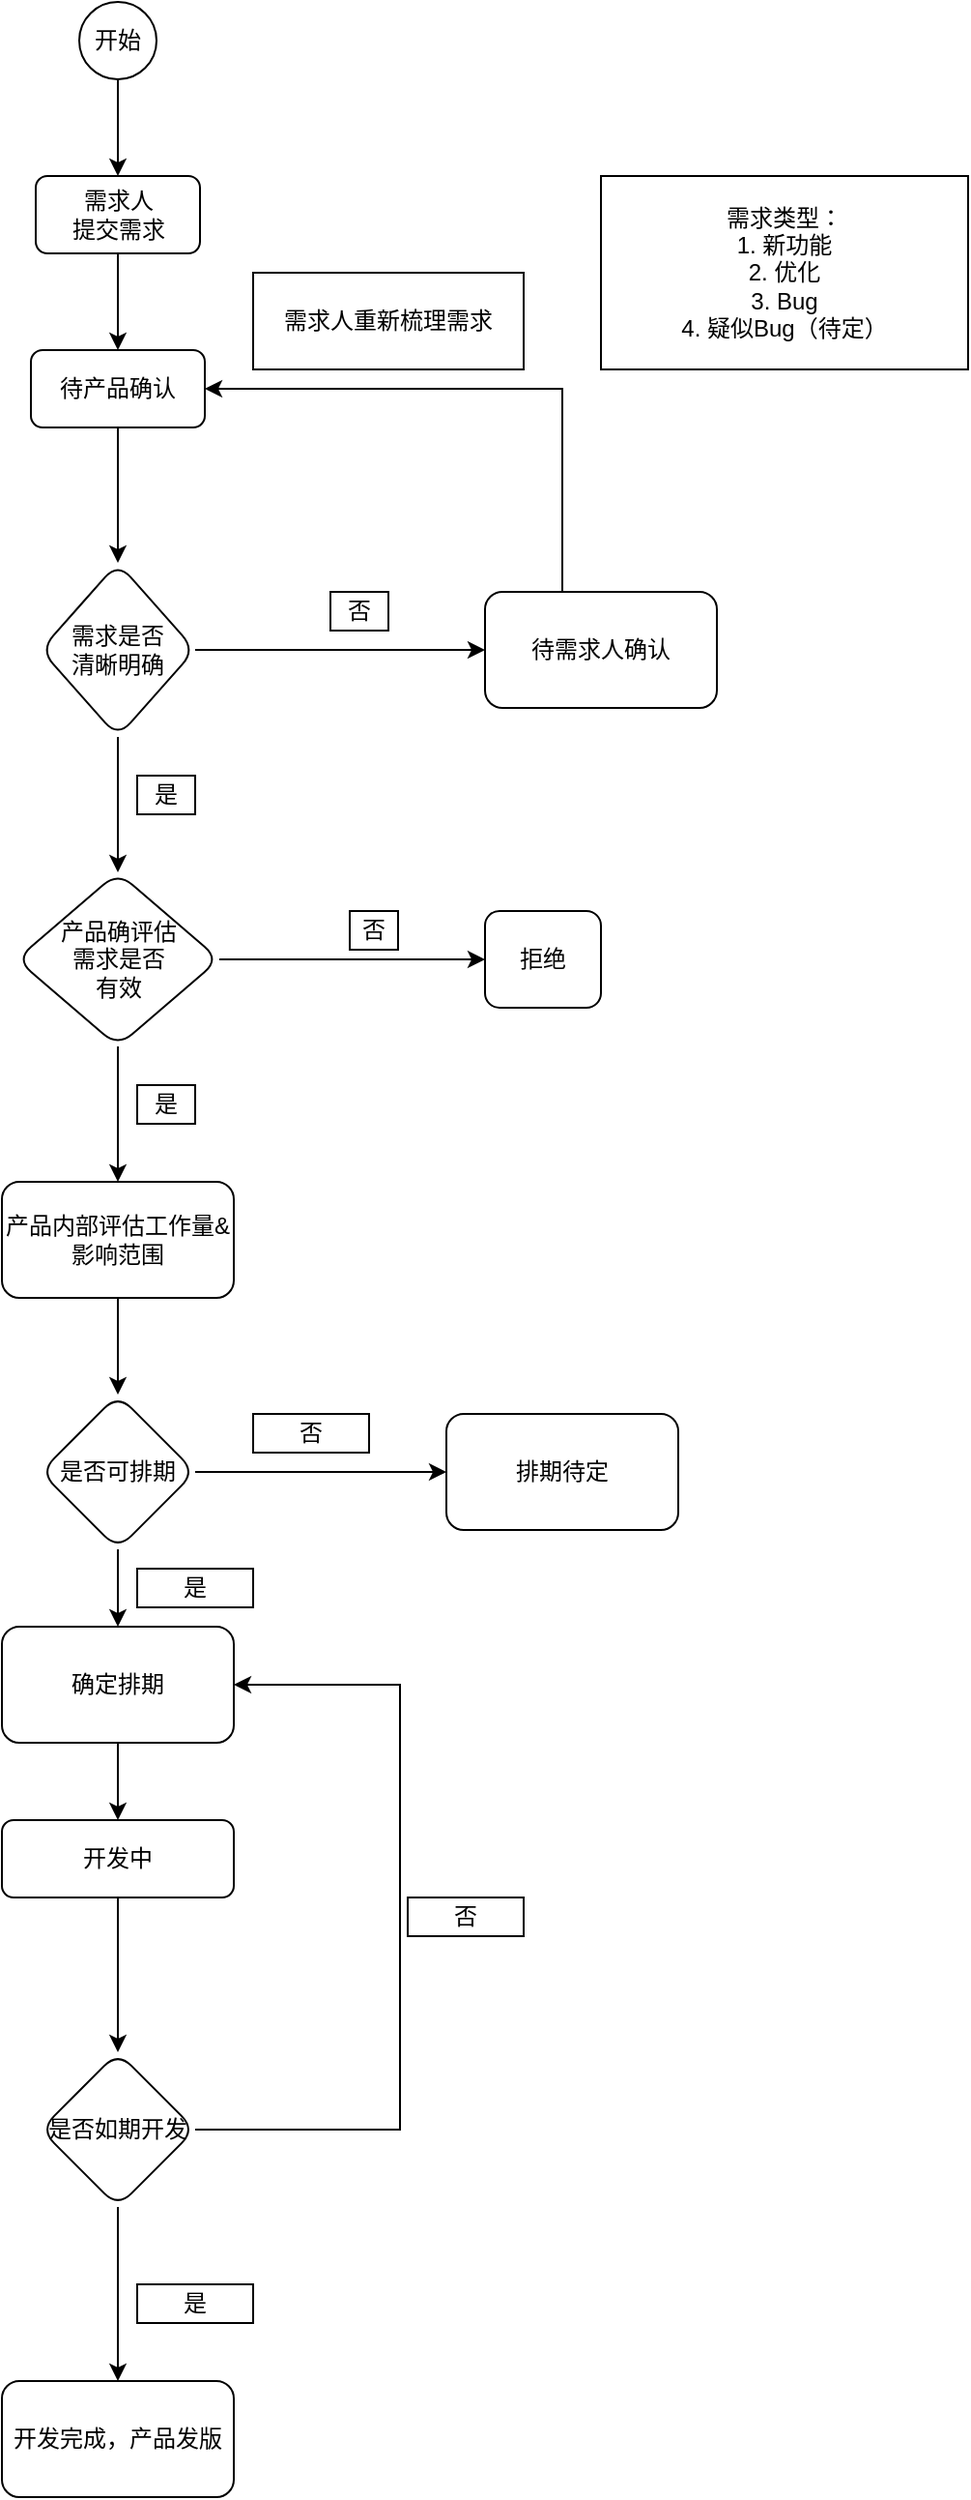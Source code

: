 <mxfile version="22.1.0" type="github">
  <diagram name="Page-1" id="NQk4FHPxa6d9a9Xzu11Q">
    <mxGraphModel dx="1365" dy="1711" grid="1" gridSize="10" guides="1" tooltips="1" connect="1" arrows="1" fold="1" page="1" pageScale="1" pageWidth="850" pageHeight="1100" math="0" shadow="0">
      <root>
        <mxCell id="0" />
        <mxCell id="1" parent="0" />
        <mxCell id="V_vyaaq5Ykr70dIOh13H-57" style="edgeStyle=orthogonalEdgeStyle;rounded=0;orthogonalLoop=1;jettySize=auto;html=1;entryX=0.5;entryY=0;entryDx=0;entryDy=0;" edge="1" parent="1" source="V_vyaaq5Ykr70dIOh13H-1" target="V_vyaaq5Ykr70dIOh13H-6">
          <mxGeometry relative="1" as="geometry" />
        </mxCell>
        <mxCell id="V_vyaaq5Ykr70dIOh13H-1" value="开始" style="ellipse;whiteSpace=wrap;html=1;aspect=fixed;" vertex="1" parent="1">
          <mxGeometry x="320" y="-100" width="40" height="40" as="geometry" />
        </mxCell>
        <mxCell id="V_vyaaq5Ykr70dIOh13H-40" value="" style="edgeStyle=orthogonalEdgeStyle;rounded=0;orthogonalLoop=1;jettySize=auto;html=1;" edge="1" parent="1" source="V_vyaaq5Ykr70dIOh13H-2" target="V_vyaaq5Ykr70dIOh13H-39">
          <mxGeometry relative="1" as="geometry" />
        </mxCell>
        <mxCell id="V_vyaaq5Ykr70dIOh13H-2" value="待产品确认" style="rounded=1;whiteSpace=wrap;html=1;" vertex="1" parent="1">
          <mxGeometry x="295" y="80" width="90" height="40" as="geometry" />
        </mxCell>
        <mxCell id="V_vyaaq5Ykr70dIOh13H-8" value="" style="edgeStyle=orthogonalEdgeStyle;rounded=0;orthogonalLoop=1;jettySize=auto;html=1;" edge="1" parent="1" source="V_vyaaq5Ykr70dIOh13H-4" target="V_vyaaq5Ykr70dIOh13H-7">
          <mxGeometry relative="1" as="geometry" />
        </mxCell>
        <mxCell id="V_vyaaq5Ykr70dIOh13H-11" value="" style="edgeStyle=orthogonalEdgeStyle;rounded=0;orthogonalLoop=1;jettySize=auto;html=1;" edge="1" parent="1" source="V_vyaaq5Ykr70dIOh13H-4" target="V_vyaaq5Ykr70dIOh13H-10">
          <mxGeometry relative="1" as="geometry" />
        </mxCell>
        <mxCell id="V_vyaaq5Ykr70dIOh13H-4" value="产品确评估&lt;br&gt;需求是否&lt;br&gt;有效" style="rhombus;whiteSpace=wrap;html=1;rounded=1;" vertex="1" parent="1">
          <mxGeometry x="287.5" y="350" width="105" height="90" as="geometry" />
        </mxCell>
        <mxCell id="V_vyaaq5Ykr70dIOh13H-58" style="edgeStyle=orthogonalEdgeStyle;rounded=0;orthogonalLoop=1;jettySize=auto;html=1;entryX=0.5;entryY=0;entryDx=0;entryDy=0;" edge="1" parent="1" source="V_vyaaq5Ykr70dIOh13H-6" target="V_vyaaq5Ykr70dIOh13H-2">
          <mxGeometry relative="1" as="geometry" />
        </mxCell>
        <mxCell id="V_vyaaq5Ykr70dIOh13H-6" value="需求人&lt;br&gt;提交需求" style="rounded=1;whiteSpace=wrap;html=1;" vertex="1" parent="1">
          <mxGeometry x="297.5" y="-10" width="85" height="40" as="geometry" />
        </mxCell>
        <mxCell id="V_vyaaq5Ykr70dIOh13H-15" value="" style="edgeStyle=orthogonalEdgeStyle;rounded=0;orthogonalLoop=1;jettySize=auto;html=1;" edge="1" parent="1" source="V_vyaaq5Ykr70dIOh13H-7" target="V_vyaaq5Ykr70dIOh13H-14">
          <mxGeometry relative="1" as="geometry" />
        </mxCell>
        <mxCell id="V_vyaaq5Ykr70dIOh13H-7" value="产品内部评估工作量&amp;amp;影响范围" style="rounded=1;whiteSpace=wrap;html=1;" vertex="1" parent="1">
          <mxGeometry x="280" y="510" width="120" height="60" as="geometry" />
        </mxCell>
        <mxCell id="V_vyaaq5Ykr70dIOh13H-9" value="是" style="rounded=0;whiteSpace=wrap;html=1;" vertex="1" parent="1">
          <mxGeometry x="350" y="460" width="30" height="20" as="geometry" />
        </mxCell>
        <mxCell id="V_vyaaq5Ykr70dIOh13H-10" value="拒绝" style="whiteSpace=wrap;html=1;rounded=1;" vertex="1" parent="1">
          <mxGeometry x="530" y="370" width="60" height="50" as="geometry" />
        </mxCell>
        <mxCell id="V_vyaaq5Ykr70dIOh13H-12" value="否" style="rounded=0;whiteSpace=wrap;html=1;" vertex="1" parent="1">
          <mxGeometry x="460" y="370" width="25" height="20" as="geometry" />
        </mxCell>
        <mxCell id="V_vyaaq5Ykr70dIOh13H-17" value="" style="edgeStyle=orthogonalEdgeStyle;rounded=0;orthogonalLoop=1;jettySize=auto;html=1;" edge="1" parent="1" source="V_vyaaq5Ykr70dIOh13H-14" target="V_vyaaq5Ykr70dIOh13H-16">
          <mxGeometry relative="1" as="geometry" />
        </mxCell>
        <mxCell id="V_vyaaq5Ykr70dIOh13H-20" value="" style="edgeStyle=orthogonalEdgeStyle;rounded=0;orthogonalLoop=1;jettySize=auto;html=1;" edge="1" parent="1" source="V_vyaaq5Ykr70dIOh13H-14" target="V_vyaaq5Ykr70dIOh13H-19">
          <mxGeometry relative="1" as="geometry" />
        </mxCell>
        <mxCell id="V_vyaaq5Ykr70dIOh13H-14" value="是否可排期" style="rhombus;whiteSpace=wrap;html=1;rounded=1;" vertex="1" parent="1">
          <mxGeometry x="300" y="620" width="80" height="80" as="geometry" />
        </mxCell>
        <mxCell id="V_vyaaq5Ykr70dIOh13H-16" value="排期待定" style="whiteSpace=wrap;html=1;rounded=1;" vertex="1" parent="1">
          <mxGeometry x="510" y="630" width="120" height="60" as="geometry" />
        </mxCell>
        <mxCell id="V_vyaaq5Ykr70dIOh13H-18" value="否" style="rounded=0;whiteSpace=wrap;html=1;" vertex="1" parent="1">
          <mxGeometry x="410" y="630" width="60" height="20" as="geometry" />
        </mxCell>
        <mxCell id="V_vyaaq5Ykr70dIOh13H-49" value="" style="edgeStyle=orthogonalEdgeStyle;rounded=0;orthogonalLoop=1;jettySize=auto;html=1;" edge="1" parent="1" source="V_vyaaq5Ykr70dIOh13H-19" target="V_vyaaq5Ykr70dIOh13H-48">
          <mxGeometry relative="1" as="geometry" />
        </mxCell>
        <mxCell id="V_vyaaq5Ykr70dIOh13H-19" value="确定排期" style="rounded=1;whiteSpace=wrap;html=1;" vertex="1" parent="1">
          <mxGeometry x="280" y="740" width="120" height="60" as="geometry" />
        </mxCell>
        <mxCell id="V_vyaaq5Ykr70dIOh13H-23" value="是" style="rounded=0;whiteSpace=wrap;html=1;" vertex="1" parent="1">
          <mxGeometry x="350" y="710" width="60" height="20" as="geometry" />
        </mxCell>
        <mxCell id="V_vyaaq5Ykr70dIOh13H-30" value="" style="edgeStyle=orthogonalEdgeStyle;rounded=0;orthogonalLoop=1;jettySize=auto;html=1;entryX=1;entryY=0.5;entryDx=0;entryDy=0;exitX=1;exitY=0.5;exitDx=0;exitDy=0;" edge="1" parent="1" source="V_vyaaq5Ykr70dIOh13H-27" target="V_vyaaq5Ykr70dIOh13H-19">
          <mxGeometry relative="1" as="geometry">
            <mxPoint x="443.75" y="930" as="sourcePoint" />
            <mxPoint x="481.25" y="770" as="targetPoint" />
            <Array as="points">
              <mxPoint x="486" y="1000" />
              <mxPoint x="486" y="770" />
            </Array>
          </mxGeometry>
        </mxCell>
        <mxCell id="V_vyaaq5Ykr70dIOh13H-32" value="" style="edgeStyle=orthogonalEdgeStyle;rounded=0;orthogonalLoop=1;jettySize=auto;html=1;" edge="1" parent="1" source="V_vyaaq5Ykr70dIOh13H-27" target="V_vyaaq5Ykr70dIOh13H-31">
          <mxGeometry relative="1" as="geometry" />
        </mxCell>
        <mxCell id="V_vyaaq5Ykr70dIOh13H-27" value="是否如期开发" style="rhombus;whiteSpace=wrap;html=1;rounded=1;" vertex="1" parent="1">
          <mxGeometry x="300" y="960" width="80" height="80" as="geometry" />
        </mxCell>
        <mxCell id="V_vyaaq5Ykr70dIOh13H-31" value="开发完成，产品发版" style="rounded=1;whiteSpace=wrap;html=1;" vertex="1" parent="1">
          <mxGeometry x="280" y="1130" width="120" height="60" as="geometry" />
        </mxCell>
        <mxCell id="V_vyaaq5Ykr70dIOh13H-33" value="否" style="rounded=0;whiteSpace=wrap;html=1;" vertex="1" parent="1">
          <mxGeometry x="490" y="880" width="60" height="20" as="geometry" />
        </mxCell>
        <mxCell id="V_vyaaq5Ykr70dIOh13H-34" value="是" style="rounded=0;whiteSpace=wrap;html=1;" vertex="1" parent="1">
          <mxGeometry x="350" y="1080" width="60" height="20" as="geometry" />
        </mxCell>
        <mxCell id="V_vyaaq5Ykr70dIOh13H-41" value="" style="edgeStyle=orthogonalEdgeStyle;rounded=0;orthogonalLoop=1;jettySize=auto;html=1;" edge="1" parent="1" source="V_vyaaq5Ykr70dIOh13H-39" target="V_vyaaq5Ykr70dIOh13H-4">
          <mxGeometry relative="1" as="geometry" />
        </mxCell>
        <mxCell id="V_vyaaq5Ykr70dIOh13H-43" value="" style="edgeStyle=orthogonalEdgeStyle;rounded=0;orthogonalLoop=1;jettySize=auto;html=1;" edge="1" parent="1" source="V_vyaaq5Ykr70dIOh13H-39" target="V_vyaaq5Ykr70dIOh13H-42">
          <mxGeometry relative="1" as="geometry" />
        </mxCell>
        <mxCell id="V_vyaaq5Ykr70dIOh13H-39" value="需求是否&lt;br&gt;清晰明确" style="rhombus;whiteSpace=wrap;html=1;rounded=1;" vertex="1" parent="1">
          <mxGeometry x="300" y="190" width="80" height="90" as="geometry" />
        </mxCell>
        <mxCell id="V_vyaaq5Ykr70dIOh13H-42" value="待需求人确认" style="whiteSpace=wrap;html=1;rounded=1;" vertex="1" parent="1">
          <mxGeometry x="530" y="205" width="120" height="60" as="geometry" />
        </mxCell>
        <mxCell id="V_vyaaq5Ykr70dIOh13H-44" value="否" style="rounded=0;whiteSpace=wrap;html=1;" vertex="1" parent="1">
          <mxGeometry x="450" y="205" width="30" height="20" as="geometry" />
        </mxCell>
        <mxCell id="V_vyaaq5Ykr70dIOh13H-47" value="是" style="rounded=0;whiteSpace=wrap;html=1;" vertex="1" parent="1">
          <mxGeometry x="350" y="300" width="30" height="20" as="geometry" />
        </mxCell>
        <mxCell id="V_vyaaq5Ykr70dIOh13H-51" value="" style="edgeStyle=orthogonalEdgeStyle;rounded=0;orthogonalLoop=1;jettySize=auto;html=1;entryX=0.5;entryY=0;entryDx=0;entryDy=0;" edge="1" parent="1" source="V_vyaaq5Ykr70dIOh13H-48" target="V_vyaaq5Ykr70dIOh13H-27">
          <mxGeometry relative="1" as="geometry">
            <mxPoint x="325" y="900" as="targetPoint" />
            <Array as="points">
              <mxPoint x="340" y="950" />
            </Array>
          </mxGeometry>
        </mxCell>
        <mxCell id="V_vyaaq5Ykr70dIOh13H-48" value="开发中" style="rounded=1;whiteSpace=wrap;html=1;" vertex="1" parent="1">
          <mxGeometry x="280" y="840" width="120" height="40" as="geometry" />
        </mxCell>
        <mxCell id="V_vyaaq5Ykr70dIOh13H-54" value="需求类型：&lt;br&gt;1. 新功能&lt;br&gt;2. 优化&lt;br&gt;3. Bug&lt;br&gt;4. 疑似Bug（待定）" style="rounded=0;whiteSpace=wrap;html=1;labelBackgroundColor=default;" vertex="1" parent="1">
          <mxGeometry x="590" y="-10" width="190" height="100" as="geometry" />
        </mxCell>
        <mxCell id="V_vyaaq5Ykr70dIOh13H-59" value="" style="edgeStyle=orthogonalEdgeStyle;rounded=0;orthogonalLoop=1;jettySize=auto;html=1;" edge="1" parent="1" source="V_vyaaq5Ykr70dIOh13H-42">
          <mxGeometry relative="1" as="geometry">
            <mxPoint x="540" y="220" as="sourcePoint" />
            <mxPoint x="385" y="100" as="targetPoint" />
            <Array as="points">
              <mxPoint x="570" y="100" />
            </Array>
          </mxGeometry>
        </mxCell>
        <mxCell id="V_vyaaq5Ykr70dIOh13H-46" value="需求人重新梳理需求" style="rounded=0;whiteSpace=wrap;html=1;" vertex="1" parent="1">
          <mxGeometry x="410" y="40" width="140" height="50" as="geometry" />
        </mxCell>
      </root>
    </mxGraphModel>
  </diagram>
</mxfile>
